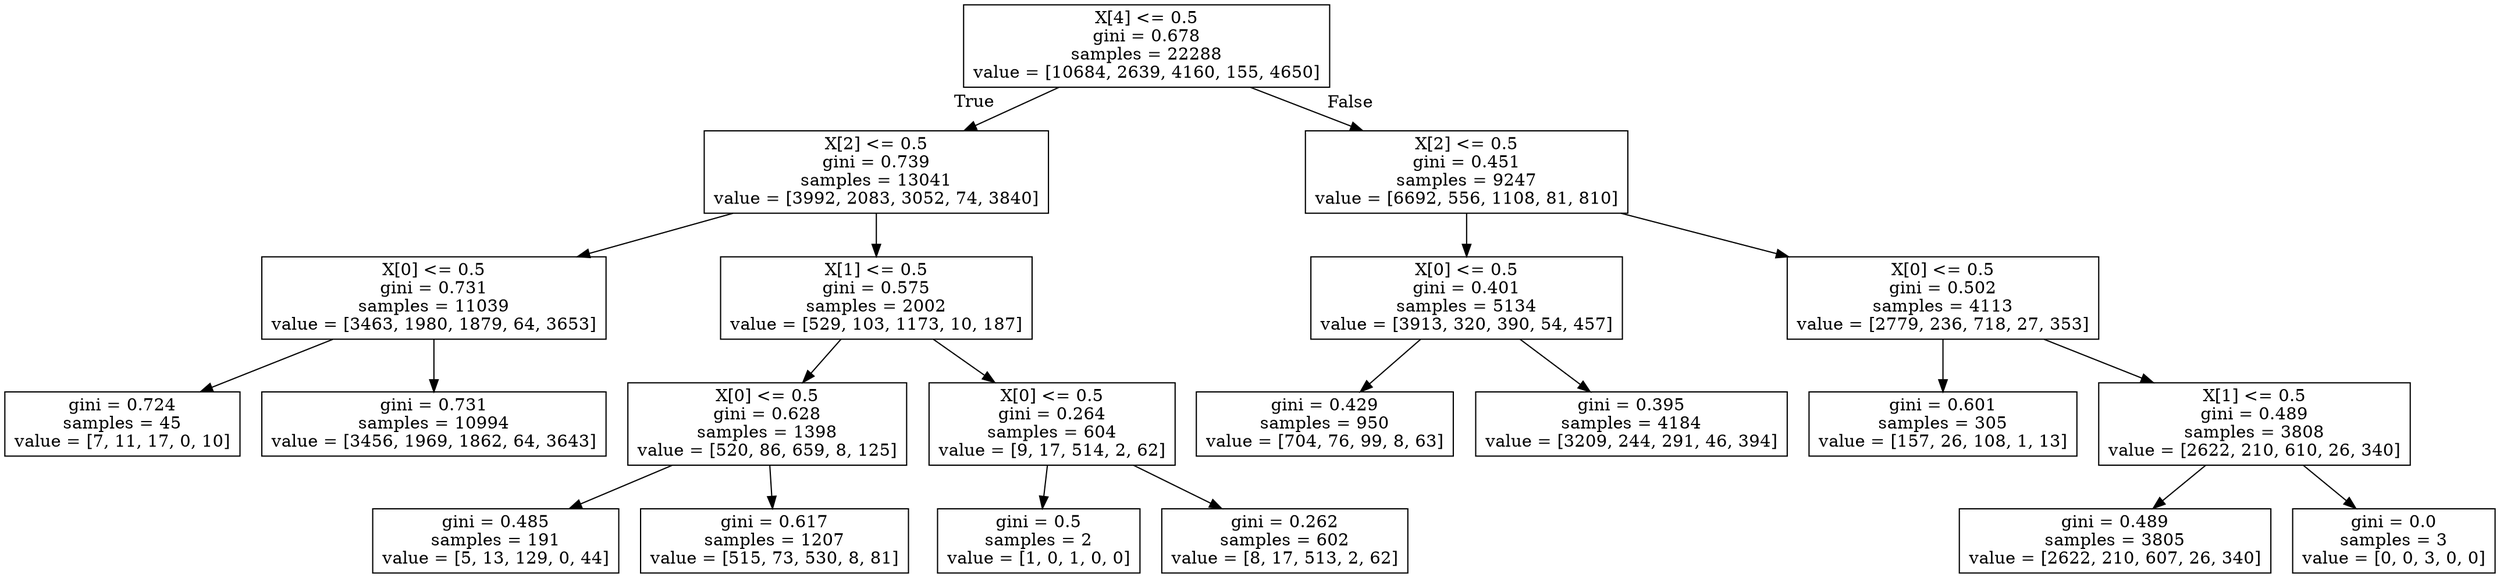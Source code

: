 digraph Tree {
node [shape=box] ;
0 [label="X[4] <= 0.5\ngini = 0.678\nsamples = 22288\nvalue = [10684, 2639, 4160, 155, 4650]"] ;
1 [label="X[2] <= 0.5\ngini = 0.739\nsamples = 13041\nvalue = [3992, 2083, 3052, 74, 3840]"] ;
0 -> 1 [labeldistance=2.5, labelangle=45, headlabel="True"] ;
2 [label="X[0] <= 0.5\ngini = 0.731\nsamples = 11039\nvalue = [3463, 1980, 1879, 64, 3653]"] ;
1 -> 2 ;
3 [label="gini = 0.724\nsamples = 45\nvalue = [7, 11, 17, 0, 10]"] ;
2 -> 3 ;
4 [label="gini = 0.731\nsamples = 10994\nvalue = [3456, 1969, 1862, 64, 3643]"] ;
2 -> 4 ;
5 [label="X[1] <= 0.5\ngini = 0.575\nsamples = 2002\nvalue = [529, 103, 1173, 10, 187]"] ;
1 -> 5 ;
6 [label="X[0] <= 0.5\ngini = 0.628\nsamples = 1398\nvalue = [520, 86, 659, 8, 125]"] ;
5 -> 6 ;
7 [label="gini = 0.485\nsamples = 191\nvalue = [5, 13, 129, 0, 44]"] ;
6 -> 7 ;
8 [label="gini = 0.617\nsamples = 1207\nvalue = [515, 73, 530, 8, 81]"] ;
6 -> 8 ;
9 [label="X[0] <= 0.5\ngini = 0.264\nsamples = 604\nvalue = [9, 17, 514, 2, 62]"] ;
5 -> 9 ;
10 [label="gini = 0.5\nsamples = 2\nvalue = [1, 0, 1, 0, 0]"] ;
9 -> 10 ;
11 [label="gini = 0.262\nsamples = 602\nvalue = [8, 17, 513, 2, 62]"] ;
9 -> 11 ;
12 [label="X[2] <= 0.5\ngini = 0.451\nsamples = 9247\nvalue = [6692, 556, 1108, 81, 810]"] ;
0 -> 12 [labeldistance=2.5, labelangle=-45, headlabel="False"] ;
13 [label="X[0] <= 0.5\ngini = 0.401\nsamples = 5134\nvalue = [3913, 320, 390, 54, 457]"] ;
12 -> 13 ;
14 [label="gini = 0.429\nsamples = 950\nvalue = [704, 76, 99, 8, 63]"] ;
13 -> 14 ;
15 [label="gini = 0.395\nsamples = 4184\nvalue = [3209, 244, 291, 46, 394]"] ;
13 -> 15 ;
16 [label="X[0] <= 0.5\ngini = 0.502\nsamples = 4113\nvalue = [2779, 236, 718, 27, 353]"] ;
12 -> 16 ;
17 [label="gini = 0.601\nsamples = 305\nvalue = [157, 26, 108, 1, 13]"] ;
16 -> 17 ;
18 [label="X[1] <= 0.5\ngini = 0.489\nsamples = 3808\nvalue = [2622, 210, 610, 26, 340]"] ;
16 -> 18 ;
19 [label="gini = 0.489\nsamples = 3805\nvalue = [2622, 210, 607, 26, 340]"] ;
18 -> 19 ;
20 [label="gini = 0.0\nsamples = 3\nvalue = [0, 0, 3, 0, 0]"] ;
18 -> 20 ;
}